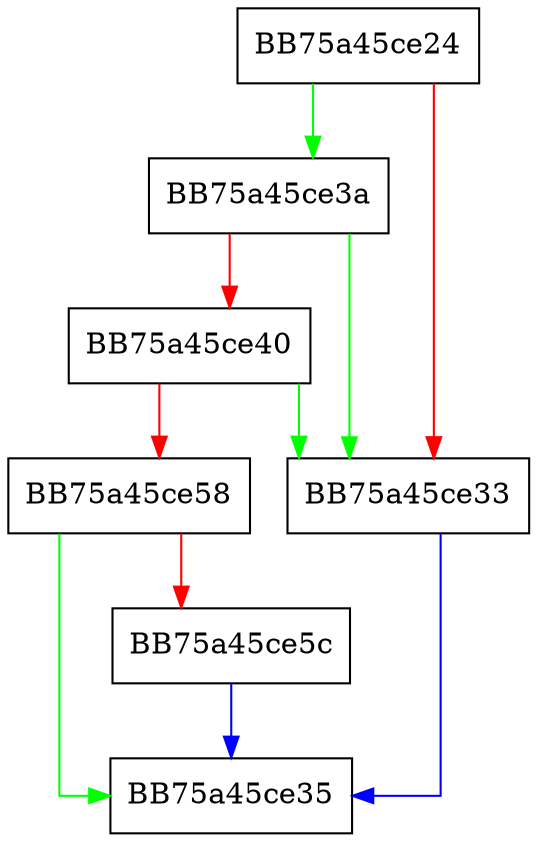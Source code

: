digraph databaseIsUnmoved {
  node [shape="box"];
  graph [splines=ortho];
  BB75a45ce24 -> BB75a45ce3a [color="green"];
  BB75a45ce24 -> BB75a45ce33 [color="red"];
  BB75a45ce33 -> BB75a45ce35 [color="blue"];
  BB75a45ce3a -> BB75a45ce33 [color="green"];
  BB75a45ce3a -> BB75a45ce40 [color="red"];
  BB75a45ce40 -> BB75a45ce33 [color="green"];
  BB75a45ce40 -> BB75a45ce58 [color="red"];
  BB75a45ce58 -> BB75a45ce35 [color="green"];
  BB75a45ce58 -> BB75a45ce5c [color="red"];
  BB75a45ce5c -> BB75a45ce35 [color="blue"];
}